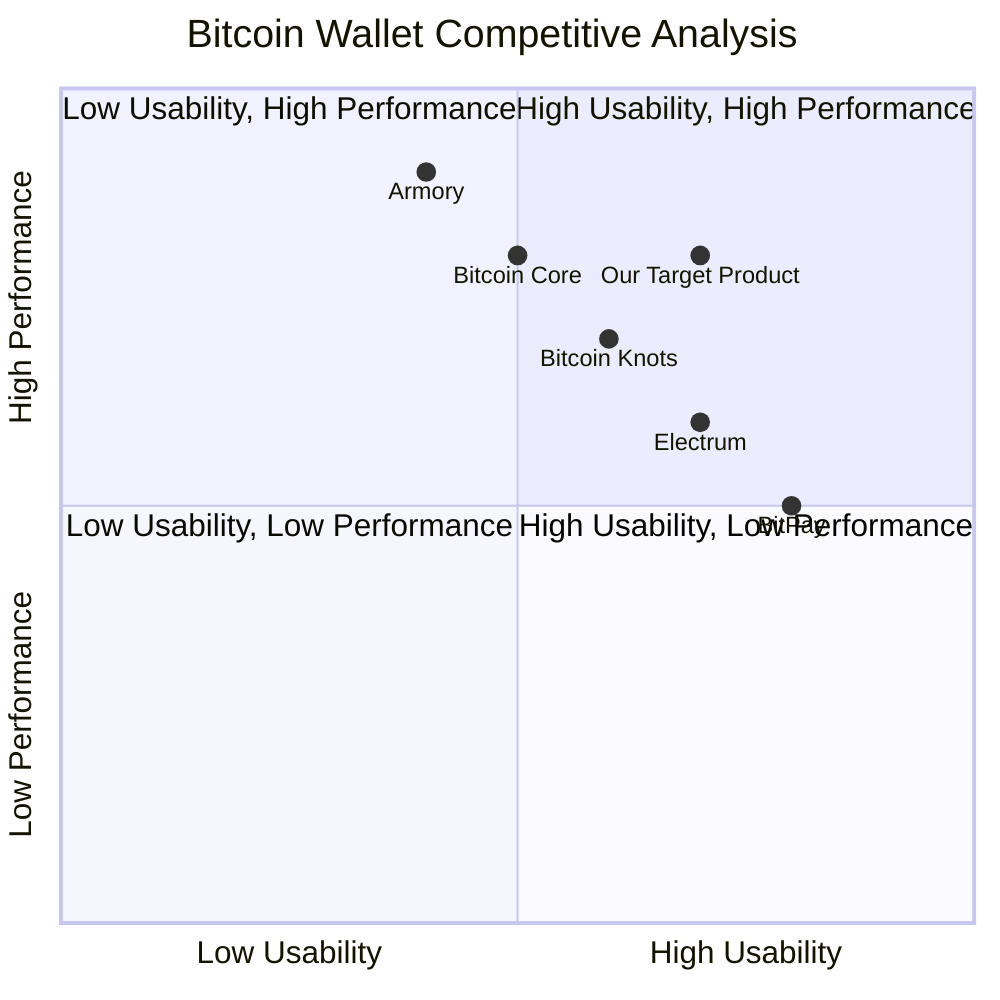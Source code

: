 quadrantChart
    title Bitcoin Wallet Competitive Analysis
    x-axis Low Usability --> High Usability
    y-axis Low Performance --> High Performance
    quadrant-1 High Usability, High Performance
    quadrant-2 Low Usability, High Performance
    quadrant-3 Low Usability, Low Performance
    quadrant-4 High Usability, Low Performance
    "Electrum": [0.7, 0.6]
    "Bitcoin Core": [0.5, 0.8]
    "Armory": [0.4, 0.9]
    "Bitcoin Knots": [0.6, 0.7]
    "BitPay": [0.8, 0.5]
    "Our Target Product": [0.7, 0.8]